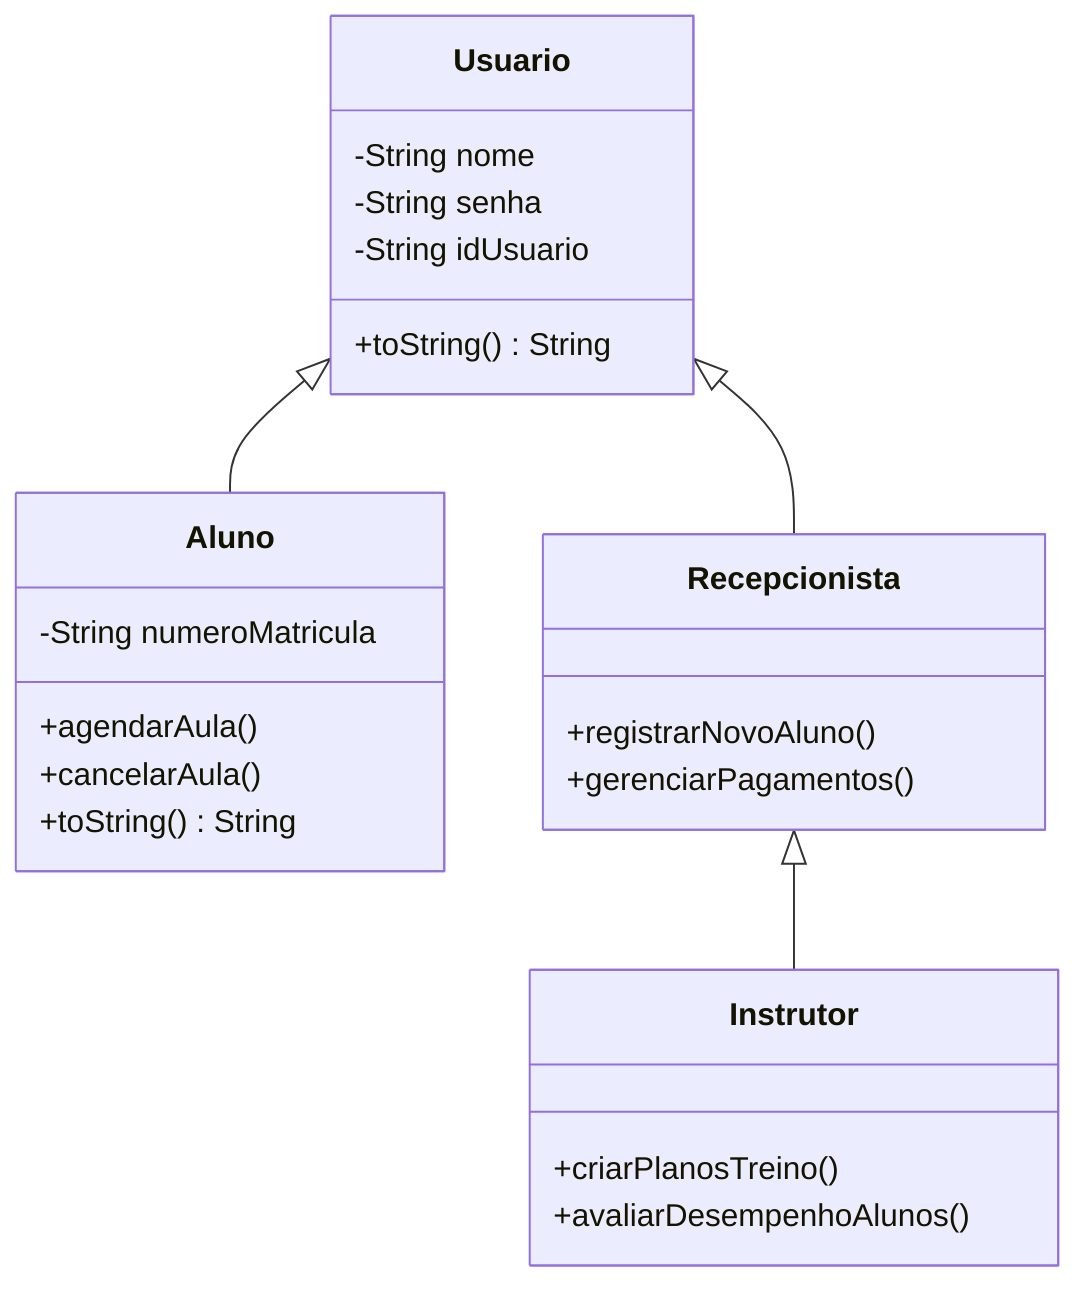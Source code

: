 classDiagram
    Usuario <|-- Aluno
    Usuario <|-- Recepcionista
    Recepcionista <|-- Instrutor

    class Usuario {
        -String nome
        -String senha
        -String idUsuario
        +toString() String
    }
    class Aluno {
        -String numeroMatricula
        +agendarAula()
        +cancelarAula()
        +toString() String
    }
    class Recepcionista {
        +registrarNovoAluno()
        +gerenciarPagamentos()
    }
    class Instrutor {
        +criarPlanosTreino()
        +avaliarDesempenhoAlunos()
    }